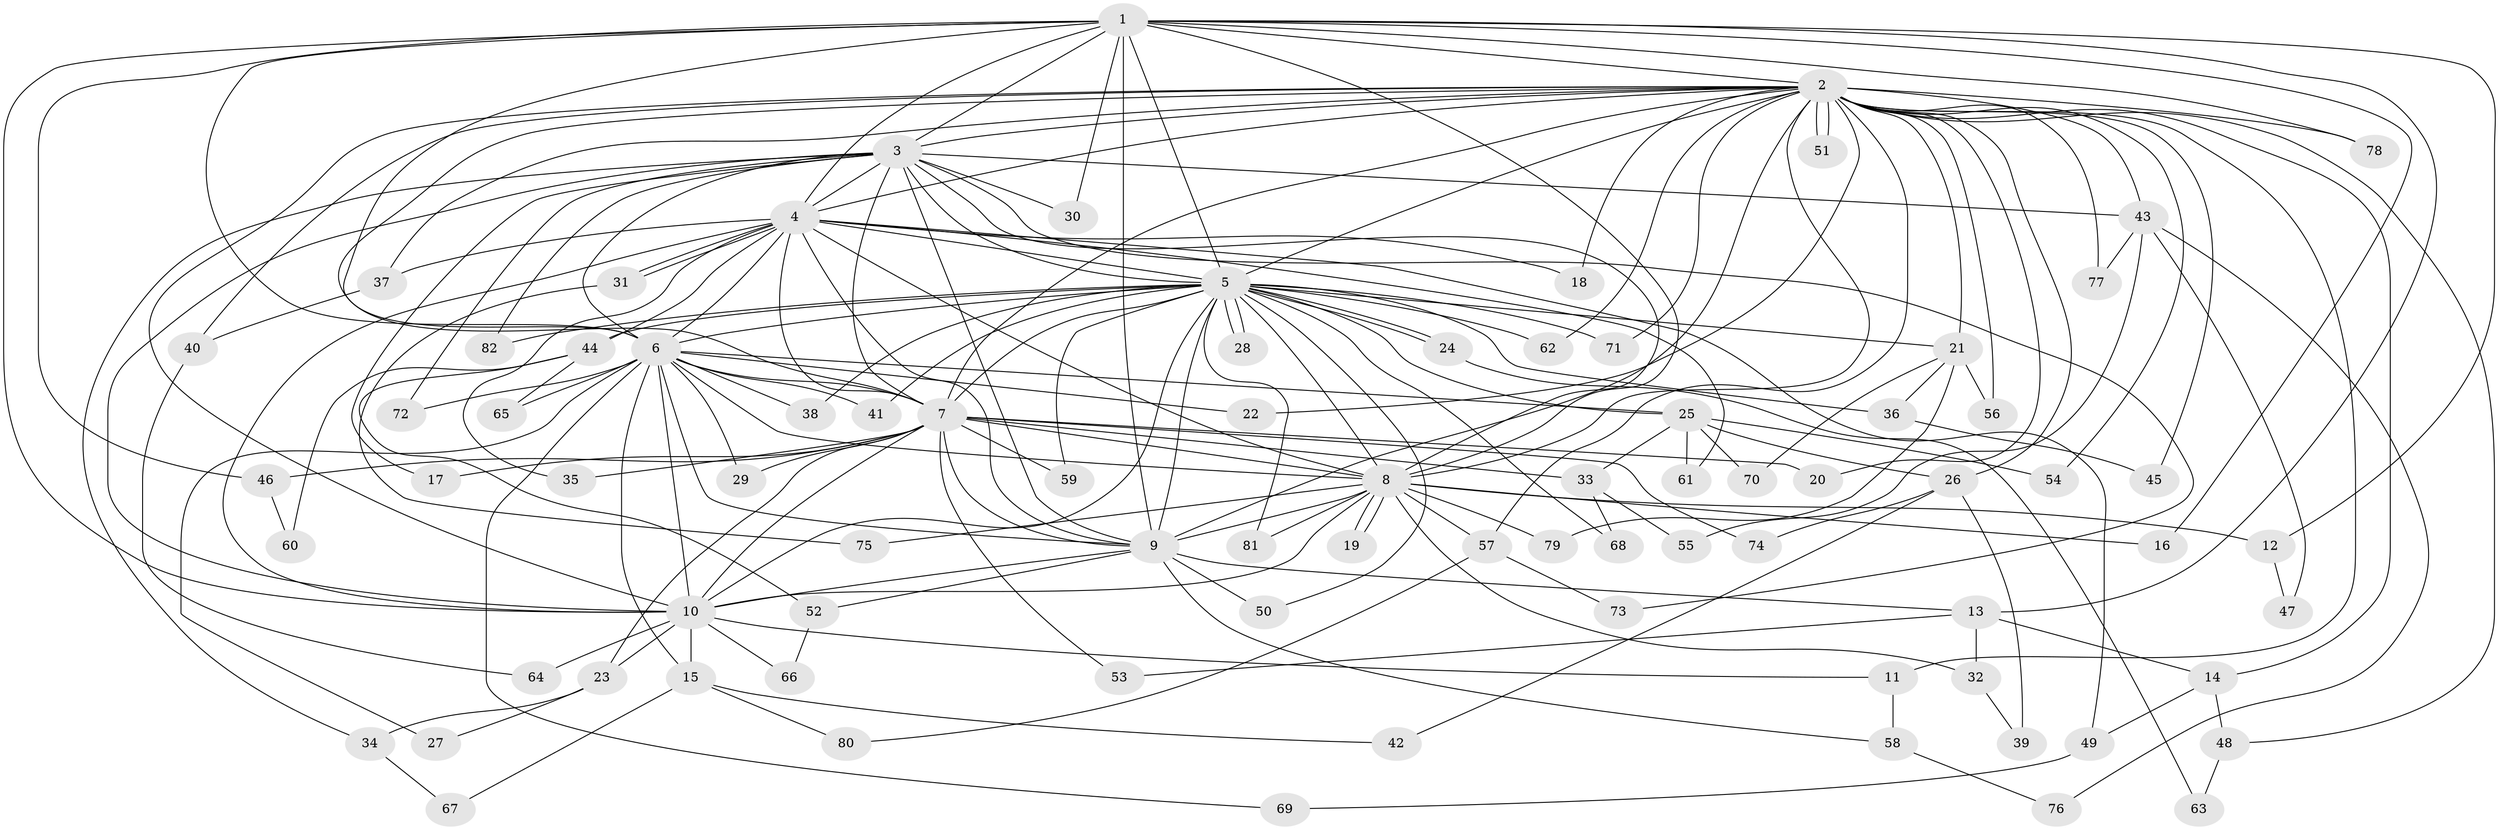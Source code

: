 // Generated by graph-tools (version 1.1) at 2025/13/03/09/25 04:13:51]
// undirected, 82 vertices, 189 edges
graph export_dot {
graph [start="1"]
  node [color=gray90,style=filled];
  1;
  2;
  3;
  4;
  5;
  6;
  7;
  8;
  9;
  10;
  11;
  12;
  13;
  14;
  15;
  16;
  17;
  18;
  19;
  20;
  21;
  22;
  23;
  24;
  25;
  26;
  27;
  28;
  29;
  30;
  31;
  32;
  33;
  34;
  35;
  36;
  37;
  38;
  39;
  40;
  41;
  42;
  43;
  44;
  45;
  46;
  47;
  48;
  49;
  50;
  51;
  52;
  53;
  54;
  55;
  56;
  57;
  58;
  59;
  60;
  61;
  62;
  63;
  64;
  65;
  66;
  67;
  68;
  69;
  70;
  71;
  72;
  73;
  74;
  75;
  76;
  77;
  78;
  79;
  80;
  81;
  82;
  1 -- 2;
  1 -- 3;
  1 -- 4;
  1 -- 5;
  1 -- 6;
  1 -- 7;
  1 -- 8;
  1 -- 9;
  1 -- 10;
  1 -- 12;
  1 -- 13;
  1 -- 16;
  1 -- 30;
  1 -- 46;
  1 -- 78;
  2 -- 3;
  2 -- 4;
  2 -- 5;
  2 -- 6;
  2 -- 7;
  2 -- 8;
  2 -- 9;
  2 -- 10;
  2 -- 11;
  2 -- 14;
  2 -- 18;
  2 -- 20;
  2 -- 21;
  2 -- 22;
  2 -- 26;
  2 -- 37;
  2 -- 40;
  2 -- 43;
  2 -- 45;
  2 -- 48;
  2 -- 51;
  2 -- 51;
  2 -- 54;
  2 -- 56;
  2 -- 57;
  2 -- 62;
  2 -- 71;
  2 -- 77;
  2 -- 78;
  3 -- 4;
  3 -- 5;
  3 -- 6;
  3 -- 7;
  3 -- 8;
  3 -- 9;
  3 -- 10;
  3 -- 17;
  3 -- 30;
  3 -- 34;
  3 -- 43;
  3 -- 72;
  3 -- 73;
  3 -- 82;
  4 -- 5;
  4 -- 6;
  4 -- 7;
  4 -- 8;
  4 -- 9;
  4 -- 10;
  4 -- 18;
  4 -- 31;
  4 -- 31;
  4 -- 35;
  4 -- 37;
  4 -- 44;
  4 -- 49;
  4 -- 61;
  5 -- 6;
  5 -- 7;
  5 -- 8;
  5 -- 9;
  5 -- 10;
  5 -- 21;
  5 -- 24;
  5 -- 24;
  5 -- 25;
  5 -- 28;
  5 -- 28;
  5 -- 36;
  5 -- 38;
  5 -- 41;
  5 -- 44;
  5 -- 50;
  5 -- 59;
  5 -- 62;
  5 -- 68;
  5 -- 71;
  5 -- 81;
  5 -- 82;
  6 -- 7;
  6 -- 8;
  6 -- 9;
  6 -- 10;
  6 -- 15;
  6 -- 22;
  6 -- 25;
  6 -- 27;
  6 -- 29;
  6 -- 38;
  6 -- 41;
  6 -- 65;
  6 -- 69;
  6 -- 72;
  7 -- 8;
  7 -- 9;
  7 -- 10;
  7 -- 17;
  7 -- 20;
  7 -- 23;
  7 -- 29;
  7 -- 33;
  7 -- 35;
  7 -- 46;
  7 -- 53;
  7 -- 59;
  7 -- 74;
  8 -- 9;
  8 -- 10;
  8 -- 12;
  8 -- 16;
  8 -- 19;
  8 -- 19;
  8 -- 32;
  8 -- 57;
  8 -- 75;
  8 -- 79;
  8 -- 81;
  9 -- 10;
  9 -- 13;
  9 -- 50;
  9 -- 52;
  9 -- 58;
  10 -- 11;
  10 -- 15;
  10 -- 23;
  10 -- 64;
  10 -- 66;
  11 -- 58;
  12 -- 47;
  13 -- 14;
  13 -- 32;
  13 -- 53;
  14 -- 48;
  14 -- 49;
  15 -- 42;
  15 -- 67;
  15 -- 80;
  21 -- 36;
  21 -- 56;
  21 -- 70;
  21 -- 79;
  23 -- 27;
  23 -- 34;
  24 -- 63;
  25 -- 26;
  25 -- 33;
  25 -- 54;
  25 -- 61;
  25 -- 70;
  26 -- 39;
  26 -- 42;
  26 -- 74;
  31 -- 75;
  32 -- 39;
  33 -- 55;
  33 -- 68;
  34 -- 67;
  36 -- 45;
  37 -- 40;
  40 -- 64;
  43 -- 47;
  43 -- 55;
  43 -- 76;
  43 -- 77;
  44 -- 52;
  44 -- 60;
  44 -- 65;
  46 -- 60;
  48 -- 63;
  49 -- 69;
  52 -- 66;
  57 -- 73;
  57 -- 80;
  58 -- 76;
}

